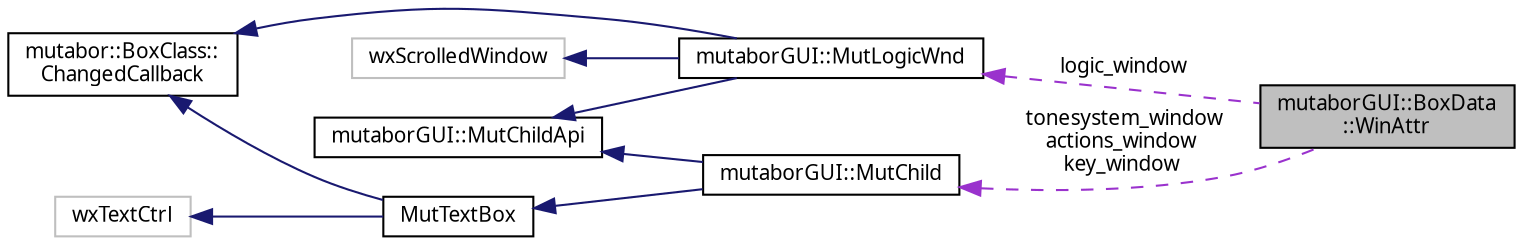digraph "mutaborGUI::BoxData::WinAttr"
{
  edge [fontname="Sans",fontsize="10",labelfontname="Sans",labelfontsize="10"];
  node [fontname="Sans",fontsize="10",shape=record];
  rankdir="LR";
  Node1 [label="mutaborGUI::BoxData\l::WinAttr",height=0.2,width=0.4,color="black", fillcolor="grey75", style="filled", fontcolor="black"];
  Node2 -> Node1 [dir="back",color="darkorchid3",fontsize="10",style="dashed",label=" logic_window" ,fontname="Sans"];
  Node2 [label="mutaborGUI::MutLogicWnd",height=0.2,width=0.4,color="black", fillcolor="white", style="filled",URL="$dd/d65/classmutaborGUI_1_1MutLogicWnd.html"];
  Node3 -> Node2 [dir="back",color="midnightblue",fontsize="10",style="solid",fontname="Sans"];
  Node3 [label="wxScrolledWindow",height=0.2,width=0.4,color="grey75", fillcolor="white", style="filled"];
  Node4 -> Node2 [dir="back",color="midnightblue",fontsize="10",style="solid",fontname="Sans"];
  Node4 [label="mutaborGUI::MutChildApi",height=0.2,width=0.4,color="black", fillcolor="white", style="filled",URL="$dd/dfa/structmutaborGUI_1_1MutChildApi.html"];
  Node5 -> Node2 [dir="back",color="midnightblue",fontsize="10",style="solid",fontname="Sans"];
  Node5 [label="mutabor::BoxClass::\lChangedCallback",height=0.2,width=0.4,color="black", fillcolor="white", style="filled",URL="$da/dd8/structmutabor_1_1BoxClass_1_1ChangedCallback.html"];
  Node6 -> Node1 [dir="back",color="darkorchid3",fontsize="10",style="dashed",label=" tonesystem_window\nactions_window\nkey_window" ,fontname="Sans"];
  Node6 [label="mutaborGUI::MutChild",height=0.2,width=0.4,color="black", fillcolor="white", style="filled",URL="$d9/d7a/classmutaborGUI_1_1MutChild.html"];
  Node7 -> Node6 [dir="back",color="midnightblue",fontsize="10",style="solid",fontname="Sans"];
  Node7 [label="MutTextBox",height=0.2,width=0.4,color="black", fillcolor="white", style="filled",URL="$d6/deb/classMutTextBox.html"];
  Node8 -> Node7 [dir="back",color="midnightblue",fontsize="10",style="solid",fontname="Sans"];
  Node8 [label="wxTextCtrl",height=0.2,width=0.4,color="grey75", fillcolor="white", style="filled"];
  Node5 -> Node7 [dir="back",color="midnightblue",fontsize="10",style="solid",fontname="Sans"];
  Node4 -> Node6 [dir="back",color="midnightblue",fontsize="10",style="solid",fontname="Sans"];
}
